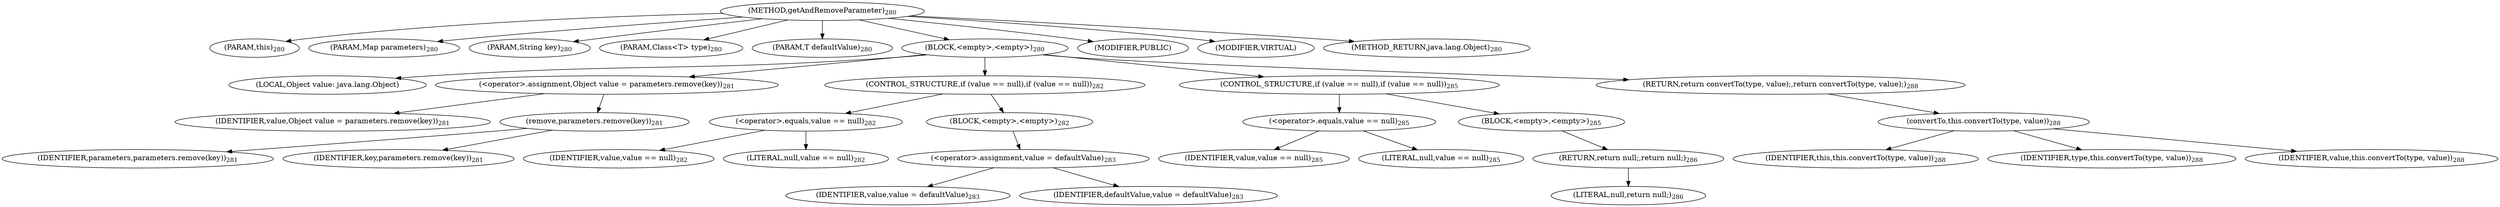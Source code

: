 digraph "getAndRemoveParameter" {  
"523" [label = <(METHOD,getAndRemoveParameter)<SUB>280</SUB>> ]
"40" [label = <(PARAM,this)<SUB>280</SUB>> ]
"524" [label = <(PARAM,Map parameters)<SUB>280</SUB>> ]
"525" [label = <(PARAM,String key)<SUB>280</SUB>> ]
"526" [label = <(PARAM,Class&lt;T&gt; type)<SUB>280</SUB>> ]
"527" [label = <(PARAM,T defaultValue)<SUB>280</SUB>> ]
"528" [label = <(BLOCK,&lt;empty&gt;,&lt;empty&gt;)<SUB>280</SUB>> ]
"529" [label = <(LOCAL,Object value: java.lang.Object)> ]
"530" [label = <(&lt;operator&gt;.assignment,Object value = parameters.remove(key))<SUB>281</SUB>> ]
"531" [label = <(IDENTIFIER,value,Object value = parameters.remove(key))<SUB>281</SUB>> ]
"532" [label = <(remove,parameters.remove(key))<SUB>281</SUB>> ]
"533" [label = <(IDENTIFIER,parameters,parameters.remove(key))<SUB>281</SUB>> ]
"534" [label = <(IDENTIFIER,key,parameters.remove(key))<SUB>281</SUB>> ]
"535" [label = <(CONTROL_STRUCTURE,if (value == null),if (value == null))<SUB>282</SUB>> ]
"536" [label = <(&lt;operator&gt;.equals,value == null)<SUB>282</SUB>> ]
"537" [label = <(IDENTIFIER,value,value == null)<SUB>282</SUB>> ]
"538" [label = <(LITERAL,null,value == null)<SUB>282</SUB>> ]
"539" [label = <(BLOCK,&lt;empty&gt;,&lt;empty&gt;)<SUB>282</SUB>> ]
"540" [label = <(&lt;operator&gt;.assignment,value = defaultValue)<SUB>283</SUB>> ]
"541" [label = <(IDENTIFIER,value,value = defaultValue)<SUB>283</SUB>> ]
"542" [label = <(IDENTIFIER,defaultValue,value = defaultValue)<SUB>283</SUB>> ]
"543" [label = <(CONTROL_STRUCTURE,if (value == null),if (value == null))<SUB>285</SUB>> ]
"544" [label = <(&lt;operator&gt;.equals,value == null)<SUB>285</SUB>> ]
"545" [label = <(IDENTIFIER,value,value == null)<SUB>285</SUB>> ]
"546" [label = <(LITERAL,null,value == null)<SUB>285</SUB>> ]
"547" [label = <(BLOCK,&lt;empty&gt;,&lt;empty&gt;)<SUB>285</SUB>> ]
"548" [label = <(RETURN,return null;,return null;)<SUB>286</SUB>> ]
"549" [label = <(LITERAL,null,return null;)<SUB>286</SUB>> ]
"550" [label = <(RETURN,return convertTo(type, value);,return convertTo(type, value);)<SUB>288</SUB>> ]
"551" [label = <(convertTo,this.convertTo(type, value))<SUB>288</SUB>> ]
"39" [label = <(IDENTIFIER,this,this.convertTo(type, value))<SUB>288</SUB>> ]
"552" [label = <(IDENTIFIER,type,this.convertTo(type, value))<SUB>288</SUB>> ]
"553" [label = <(IDENTIFIER,value,this.convertTo(type, value))<SUB>288</SUB>> ]
"554" [label = <(MODIFIER,PUBLIC)> ]
"555" [label = <(MODIFIER,VIRTUAL)> ]
"556" [label = <(METHOD_RETURN,java.lang.Object)<SUB>280</SUB>> ]
  "523" -> "40" 
  "523" -> "524" 
  "523" -> "525" 
  "523" -> "526" 
  "523" -> "527" 
  "523" -> "528" 
  "523" -> "554" 
  "523" -> "555" 
  "523" -> "556" 
  "528" -> "529" 
  "528" -> "530" 
  "528" -> "535" 
  "528" -> "543" 
  "528" -> "550" 
  "530" -> "531" 
  "530" -> "532" 
  "532" -> "533" 
  "532" -> "534" 
  "535" -> "536" 
  "535" -> "539" 
  "536" -> "537" 
  "536" -> "538" 
  "539" -> "540" 
  "540" -> "541" 
  "540" -> "542" 
  "543" -> "544" 
  "543" -> "547" 
  "544" -> "545" 
  "544" -> "546" 
  "547" -> "548" 
  "548" -> "549" 
  "550" -> "551" 
  "551" -> "39" 
  "551" -> "552" 
  "551" -> "553" 
}
